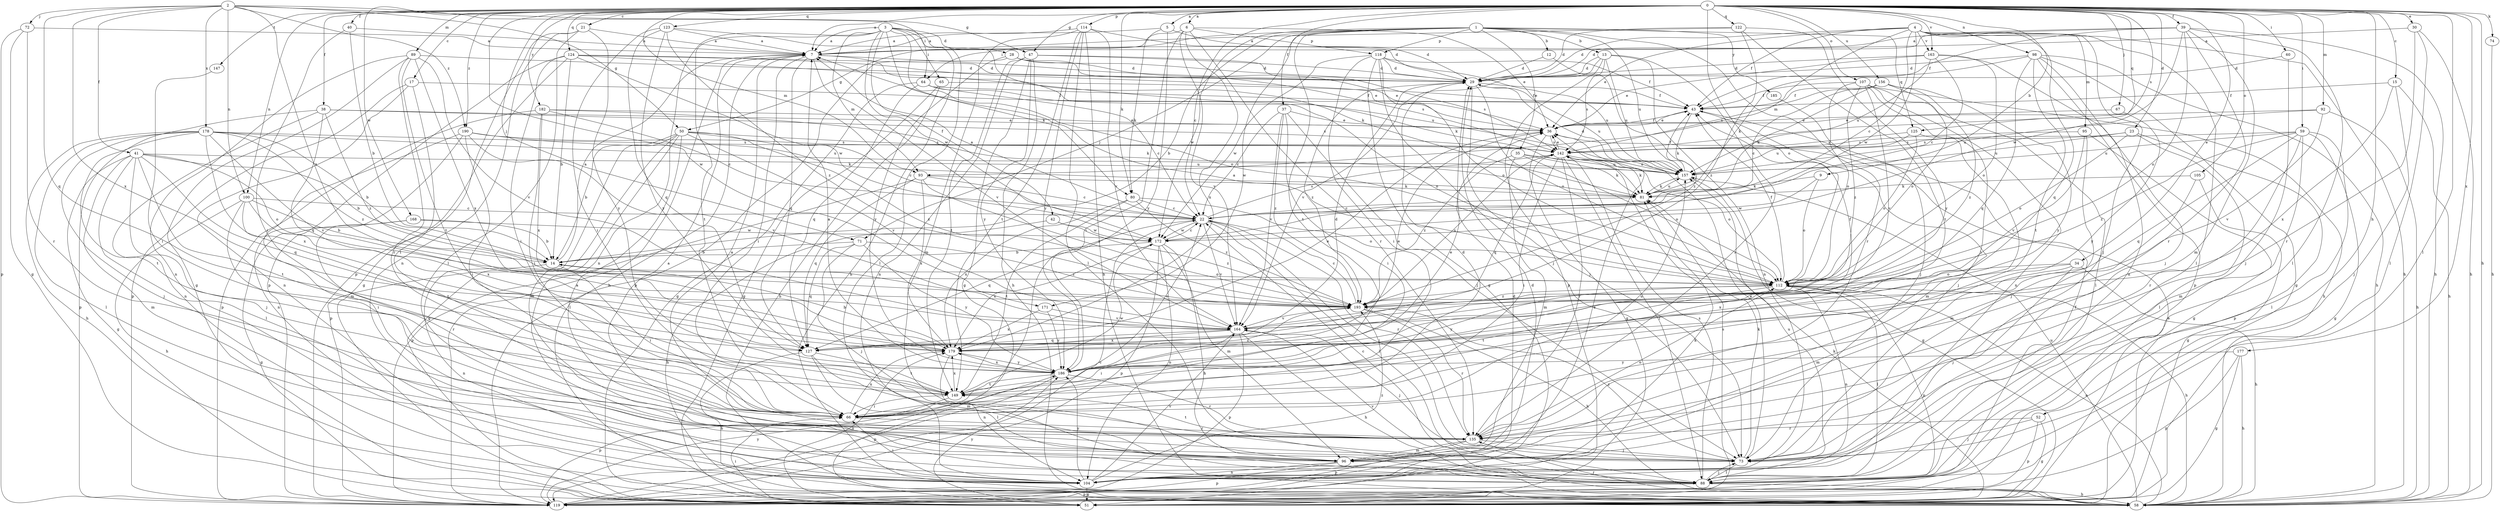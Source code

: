 strict digraph  {
0;
1;
2;
3;
4;
5;
6;
7;
9;
12;
13;
14;
15;
17;
21;
22;
23;
28;
29;
30;
34;
35;
36;
37;
38;
39;
40;
41;
42;
43;
47;
50;
51;
52;
58;
59;
60;
64;
65;
66;
67;
71;
72;
73;
74;
80;
81;
88;
89;
92;
93;
95;
96;
98;
100;
104;
105;
107;
112;
114;
118;
119;
122;
123;
124;
125;
127;
135;
142;
147;
149;
156;
157;
163;
164;
168;
171;
172;
177;
178;
179;
182;
185;
186;
190;
193;
0 -> 5  [label=a];
0 -> 6  [label=a];
0 -> 7  [label=a];
0 -> 9  [label=b];
0 -> 15  [label=c];
0 -> 17  [label=c];
0 -> 21  [label=c];
0 -> 22  [label=c];
0 -> 23  [label=d];
0 -> 30  [label=e];
0 -> 34  [label=e];
0 -> 37  [label=f];
0 -> 38  [label=f];
0 -> 39  [label=f];
0 -> 40  [label=f];
0 -> 47  [label=g];
0 -> 52  [label=h];
0 -> 58  [label=h];
0 -> 59  [label=i];
0 -> 60  [label=i];
0 -> 67  [label=j];
0 -> 71  [label=j];
0 -> 74  [label=k];
0 -> 80  [label=k];
0 -> 88  [label=l];
0 -> 89  [label=m];
0 -> 92  [label=m];
0 -> 93  [label=m];
0 -> 98  [label=n];
0 -> 100  [label=n];
0 -> 105  [label=o];
0 -> 107  [label=o];
0 -> 112  [label=o];
0 -> 114  [label=p];
0 -> 122  [label=q];
0 -> 123  [label=q];
0 -> 124  [label=q];
0 -> 125  [label=q];
0 -> 142  [label=s];
0 -> 147  [label=t];
0 -> 156  [label=u];
0 -> 163  [label=v];
0 -> 168  [label=w];
0 -> 171  [label=w];
0 -> 177  [label=x];
0 -> 182  [label=y];
0 -> 190  [label=z];
1 -> 12  [label=b];
1 -> 13  [label=b];
1 -> 14  [label=b];
1 -> 35  [label=e];
1 -> 64  [label=i];
1 -> 71  [label=j];
1 -> 118  [label=p];
1 -> 125  [label=q];
1 -> 135  [label=r];
1 -> 149  [label=t];
1 -> 157  [label=u];
1 -> 171  [label=w];
1 -> 172  [label=w];
1 -> 185  [label=y];
2 -> 41  [label=f];
2 -> 47  [label=g];
2 -> 50  [label=g];
2 -> 64  [label=i];
2 -> 72  [label=j];
2 -> 100  [label=n];
2 -> 127  [label=q];
2 -> 178  [label=x];
2 -> 179  [label=x];
2 -> 190  [label=z];
2 -> 193  [label=z];
3 -> 7  [label=a];
3 -> 28  [label=d];
3 -> 42  [label=f];
3 -> 58  [label=h];
3 -> 65  [label=i];
3 -> 80  [label=k];
3 -> 88  [label=l];
3 -> 93  [label=m];
3 -> 104  [label=n];
3 -> 112  [label=o];
3 -> 149  [label=t];
3 -> 172  [label=w];
4 -> 22  [label=c];
4 -> 29  [label=d];
4 -> 36  [label=e];
4 -> 43  [label=f];
4 -> 58  [label=h];
4 -> 73  [label=j];
4 -> 88  [label=l];
4 -> 93  [label=m];
4 -> 95  [label=m];
4 -> 127  [label=q];
4 -> 163  [label=v];
4 -> 172  [label=w];
5 -> 7  [label=a];
5 -> 29  [label=d];
5 -> 80  [label=k];
5 -> 186  [label=y];
6 -> 36  [label=e];
6 -> 50  [label=g];
6 -> 66  [label=i];
6 -> 118  [label=p];
6 -> 135  [label=r];
6 -> 164  [label=v];
6 -> 179  [label=x];
7 -> 29  [label=d];
7 -> 58  [label=h];
7 -> 66  [label=i];
7 -> 81  [label=k];
7 -> 127  [label=q];
7 -> 164  [label=v];
9 -> 81  [label=k];
9 -> 112  [label=o];
9 -> 172  [label=w];
12 -> 29  [label=d];
12 -> 193  [label=z];
13 -> 29  [label=d];
13 -> 104  [label=n];
13 -> 119  [label=p];
13 -> 135  [label=r];
13 -> 142  [label=s];
13 -> 157  [label=u];
13 -> 164  [label=v];
14 -> 7  [label=a];
14 -> 66  [label=i];
14 -> 104  [label=n];
14 -> 112  [label=o];
15 -> 43  [label=f];
15 -> 58  [label=h];
15 -> 73  [label=j];
15 -> 179  [label=x];
17 -> 43  [label=f];
17 -> 66  [label=i];
17 -> 104  [label=n];
17 -> 119  [label=p];
21 -> 7  [label=a];
21 -> 88  [label=l];
21 -> 104  [label=n];
21 -> 119  [label=p];
21 -> 186  [label=y];
22 -> 7  [label=a];
22 -> 73  [label=j];
22 -> 88  [label=l];
22 -> 127  [label=q];
22 -> 135  [label=r];
22 -> 142  [label=s];
22 -> 164  [label=v];
22 -> 172  [label=w];
23 -> 88  [label=l];
23 -> 112  [label=o];
23 -> 119  [label=p];
23 -> 142  [label=s];
23 -> 157  [label=u];
28 -> 29  [label=d];
28 -> 36  [label=e];
28 -> 119  [label=p];
28 -> 142  [label=s];
28 -> 186  [label=y];
29 -> 43  [label=f];
29 -> 73  [label=j];
29 -> 112  [label=o];
29 -> 157  [label=u];
29 -> 193  [label=z];
30 -> 7  [label=a];
30 -> 58  [label=h];
30 -> 88  [label=l];
30 -> 135  [label=r];
34 -> 58  [label=h];
34 -> 73  [label=j];
34 -> 96  [label=m];
34 -> 112  [label=o];
34 -> 179  [label=x];
35 -> 81  [label=k];
35 -> 96  [label=m];
35 -> 112  [label=o];
35 -> 157  [label=u];
35 -> 193  [label=z];
36 -> 43  [label=f];
36 -> 51  [label=g];
36 -> 142  [label=s];
37 -> 22  [label=c];
37 -> 36  [label=e];
37 -> 66  [label=i];
37 -> 73  [label=j];
37 -> 164  [label=v];
37 -> 193  [label=z];
38 -> 36  [label=e];
38 -> 104  [label=n];
38 -> 119  [label=p];
38 -> 127  [label=q];
38 -> 142  [label=s];
38 -> 193  [label=z];
39 -> 7  [label=a];
39 -> 29  [label=d];
39 -> 43  [label=f];
39 -> 58  [label=h];
39 -> 88  [label=l];
39 -> 96  [label=m];
39 -> 112  [label=o];
39 -> 135  [label=r];
39 -> 172  [label=w];
40 -> 7  [label=a];
40 -> 14  [label=b];
40 -> 66  [label=i];
41 -> 14  [label=b];
41 -> 51  [label=g];
41 -> 73  [label=j];
41 -> 88  [label=l];
41 -> 96  [label=m];
41 -> 112  [label=o];
41 -> 127  [label=q];
41 -> 149  [label=t];
41 -> 157  [label=u];
42 -> 58  [label=h];
42 -> 172  [label=w];
42 -> 193  [label=z];
43 -> 36  [label=e];
43 -> 73  [label=j];
43 -> 81  [label=k];
47 -> 29  [label=d];
47 -> 51  [label=g];
47 -> 58  [label=h];
47 -> 104  [label=n];
47 -> 142  [label=s];
47 -> 149  [label=t];
47 -> 186  [label=y];
50 -> 14  [label=b];
50 -> 22  [label=c];
50 -> 51  [label=g];
50 -> 88  [label=l];
50 -> 96  [label=m];
50 -> 119  [label=p];
50 -> 142  [label=s];
50 -> 164  [label=v];
50 -> 193  [label=z];
51 -> 36  [label=e];
51 -> 66  [label=i];
51 -> 81  [label=k];
51 -> 142  [label=s];
51 -> 179  [label=x];
51 -> 186  [label=y];
52 -> 51  [label=g];
52 -> 73  [label=j];
52 -> 119  [label=p];
52 -> 135  [label=r];
58 -> 112  [label=o];
58 -> 135  [label=r];
58 -> 157  [label=u];
59 -> 51  [label=g];
59 -> 88  [label=l];
59 -> 96  [label=m];
59 -> 127  [label=q];
59 -> 135  [label=r];
59 -> 142  [label=s];
59 -> 157  [label=u];
59 -> 193  [label=z];
60 -> 29  [label=d];
60 -> 73  [label=j];
64 -> 22  [label=c];
64 -> 43  [label=f];
64 -> 51  [label=g];
64 -> 112  [label=o];
64 -> 127  [label=q];
65 -> 43  [label=f];
65 -> 51  [label=g];
65 -> 58  [label=h];
66 -> 29  [label=d];
66 -> 135  [label=r];
66 -> 157  [label=u];
66 -> 179  [label=x];
67 -> 36  [label=e];
67 -> 186  [label=y];
71 -> 14  [label=b];
71 -> 73  [label=j];
71 -> 127  [label=q];
71 -> 186  [label=y];
71 -> 193  [label=z];
72 -> 7  [label=a];
72 -> 51  [label=g];
72 -> 119  [label=p];
72 -> 135  [label=r];
73 -> 36  [label=e];
73 -> 81  [label=k];
73 -> 88  [label=l];
73 -> 193  [label=z];
74 -> 58  [label=h];
80 -> 22  [label=c];
80 -> 112  [label=o];
80 -> 149  [label=t];
80 -> 179  [label=x];
80 -> 193  [label=z];
81 -> 22  [label=c];
81 -> 157  [label=u];
88 -> 22  [label=c];
88 -> 58  [label=h];
88 -> 73  [label=j];
88 -> 119  [label=p];
88 -> 142  [label=s];
88 -> 157  [label=u];
88 -> 164  [label=v];
89 -> 29  [label=d];
89 -> 51  [label=g];
89 -> 104  [label=n];
89 -> 135  [label=r];
89 -> 149  [label=t];
89 -> 164  [label=v];
89 -> 179  [label=x];
92 -> 36  [label=e];
92 -> 58  [label=h];
92 -> 157  [label=u];
92 -> 164  [label=v];
93 -> 22  [label=c];
93 -> 81  [label=k];
93 -> 119  [label=p];
93 -> 127  [label=q];
93 -> 179  [label=x];
93 -> 193  [label=z];
95 -> 51  [label=g];
95 -> 73  [label=j];
95 -> 142  [label=s];
95 -> 164  [label=v];
96 -> 7  [label=a];
96 -> 104  [label=n];
96 -> 119  [label=p];
98 -> 29  [label=d];
98 -> 51  [label=g];
98 -> 58  [label=h];
98 -> 81  [label=k];
98 -> 104  [label=n];
98 -> 119  [label=p];
98 -> 127  [label=q];
98 -> 149  [label=t];
100 -> 14  [label=b];
100 -> 22  [label=c];
100 -> 58  [label=h];
100 -> 66  [label=i];
100 -> 149  [label=t];
100 -> 179  [label=x];
104 -> 29  [label=d];
104 -> 36  [label=e];
104 -> 51  [label=g];
104 -> 66  [label=i];
104 -> 81  [label=k];
104 -> 164  [label=v];
104 -> 186  [label=y];
104 -> 193  [label=z];
105 -> 51  [label=g];
105 -> 81  [label=k];
105 -> 96  [label=m];
107 -> 43  [label=f];
107 -> 58  [label=h];
107 -> 66  [label=i];
107 -> 88  [label=l];
107 -> 104  [label=n];
107 -> 112  [label=o];
107 -> 164  [label=v];
107 -> 193  [label=z];
112 -> 7  [label=a];
112 -> 43  [label=f];
112 -> 58  [label=h];
112 -> 88  [label=l];
112 -> 104  [label=n];
112 -> 119  [label=p];
112 -> 149  [label=t];
112 -> 186  [label=y];
112 -> 193  [label=z];
114 -> 7  [label=a];
114 -> 29  [label=d];
114 -> 58  [label=h];
114 -> 88  [label=l];
114 -> 96  [label=m];
114 -> 149  [label=t];
114 -> 164  [label=v];
114 -> 186  [label=y];
118 -> 29  [label=d];
118 -> 43  [label=f];
118 -> 51  [label=g];
118 -> 66  [label=i];
118 -> 73  [label=j];
118 -> 112  [label=o];
118 -> 157  [label=u];
118 -> 172  [label=w];
119 -> 7  [label=a];
119 -> 22  [label=c];
119 -> 29  [label=d];
119 -> 43  [label=f];
119 -> 186  [label=y];
122 -> 7  [label=a];
122 -> 29  [label=d];
122 -> 149  [label=t];
122 -> 186  [label=y];
122 -> 193  [label=z];
123 -> 7  [label=a];
123 -> 66  [label=i];
123 -> 81  [label=k];
123 -> 127  [label=q];
123 -> 186  [label=y];
123 -> 193  [label=z];
124 -> 14  [label=b];
124 -> 29  [label=d];
124 -> 36  [label=e];
124 -> 51  [label=g];
124 -> 66  [label=i];
124 -> 119  [label=p];
124 -> 157  [label=u];
124 -> 172  [label=w];
125 -> 96  [label=m];
125 -> 112  [label=o];
125 -> 142  [label=s];
125 -> 157  [label=u];
127 -> 36  [label=e];
127 -> 58  [label=h];
127 -> 88  [label=l];
127 -> 96  [label=m];
127 -> 149  [label=t];
135 -> 7  [label=a];
135 -> 73  [label=j];
135 -> 96  [label=m];
135 -> 112  [label=o];
135 -> 119  [label=p];
135 -> 149  [label=t];
142 -> 36  [label=e];
142 -> 66  [label=i];
142 -> 81  [label=k];
142 -> 88  [label=l];
142 -> 112  [label=o];
142 -> 127  [label=q];
142 -> 135  [label=r];
142 -> 157  [label=u];
147 -> 66  [label=i];
149 -> 66  [label=i];
149 -> 119  [label=p];
149 -> 172  [label=w];
149 -> 179  [label=x];
156 -> 22  [label=c];
156 -> 43  [label=f];
156 -> 81  [label=k];
156 -> 112  [label=o];
156 -> 142  [label=s];
156 -> 186  [label=y];
156 -> 193  [label=z];
157 -> 29  [label=d];
157 -> 43  [label=f];
157 -> 51  [label=g];
157 -> 81  [label=k];
163 -> 22  [label=c];
163 -> 29  [label=d];
163 -> 36  [label=e];
163 -> 73  [label=j];
163 -> 112  [label=o];
163 -> 157  [label=u];
164 -> 43  [label=f];
164 -> 58  [label=h];
164 -> 66  [label=i];
164 -> 73  [label=j];
164 -> 119  [label=p];
164 -> 127  [label=q];
164 -> 179  [label=x];
168 -> 14  [label=b];
168 -> 51  [label=g];
168 -> 135  [label=r];
168 -> 172  [label=w];
171 -> 164  [label=v];
171 -> 179  [label=x];
171 -> 186  [label=y];
172 -> 14  [label=b];
172 -> 22  [label=c];
172 -> 58  [label=h];
172 -> 96  [label=m];
172 -> 104  [label=n];
172 -> 119  [label=p];
172 -> 179  [label=x];
177 -> 51  [label=g];
177 -> 58  [label=h];
177 -> 119  [label=p];
177 -> 186  [label=y];
178 -> 14  [label=b];
178 -> 58  [label=h];
178 -> 73  [label=j];
178 -> 88  [label=l];
178 -> 142  [label=s];
178 -> 149  [label=t];
178 -> 157  [label=u];
178 -> 164  [label=v];
178 -> 179  [label=x];
178 -> 193  [label=z];
179 -> 14  [label=b];
179 -> 29  [label=d];
179 -> 36  [label=e];
179 -> 104  [label=n];
179 -> 186  [label=y];
182 -> 22  [label=c];
182 -> 36  [label=e];
182 -> 66  [label=i];
182 -> 81  [label=k];
182 -> 119  [label=p];
182 -> 179  [label=x];
185 -> 73  [label=j];
186 -> 7  [label=a];
186 -> 22  [label=c];
186 -> 36  [label=e];
186 -> 119  [label=p];
186 -> 135  [label=r];
186 -> 149  [label=t];
186 -> 179  [label=x];
186 -> 193  [label=z];
190 -> 66  [label=i];
190 -> 81  [label=k];
190 -> 96  [label=m];
190 -> 104  [label=n];
190 -> 142  [label=s];
190 -> 164  [label=v];
193 -> 22  [label=c];
193 -> 58  [label=h];
193 -> 135  [label=r];
193 -> 142  [label=s];
193 -> 164  [label=v];
}
